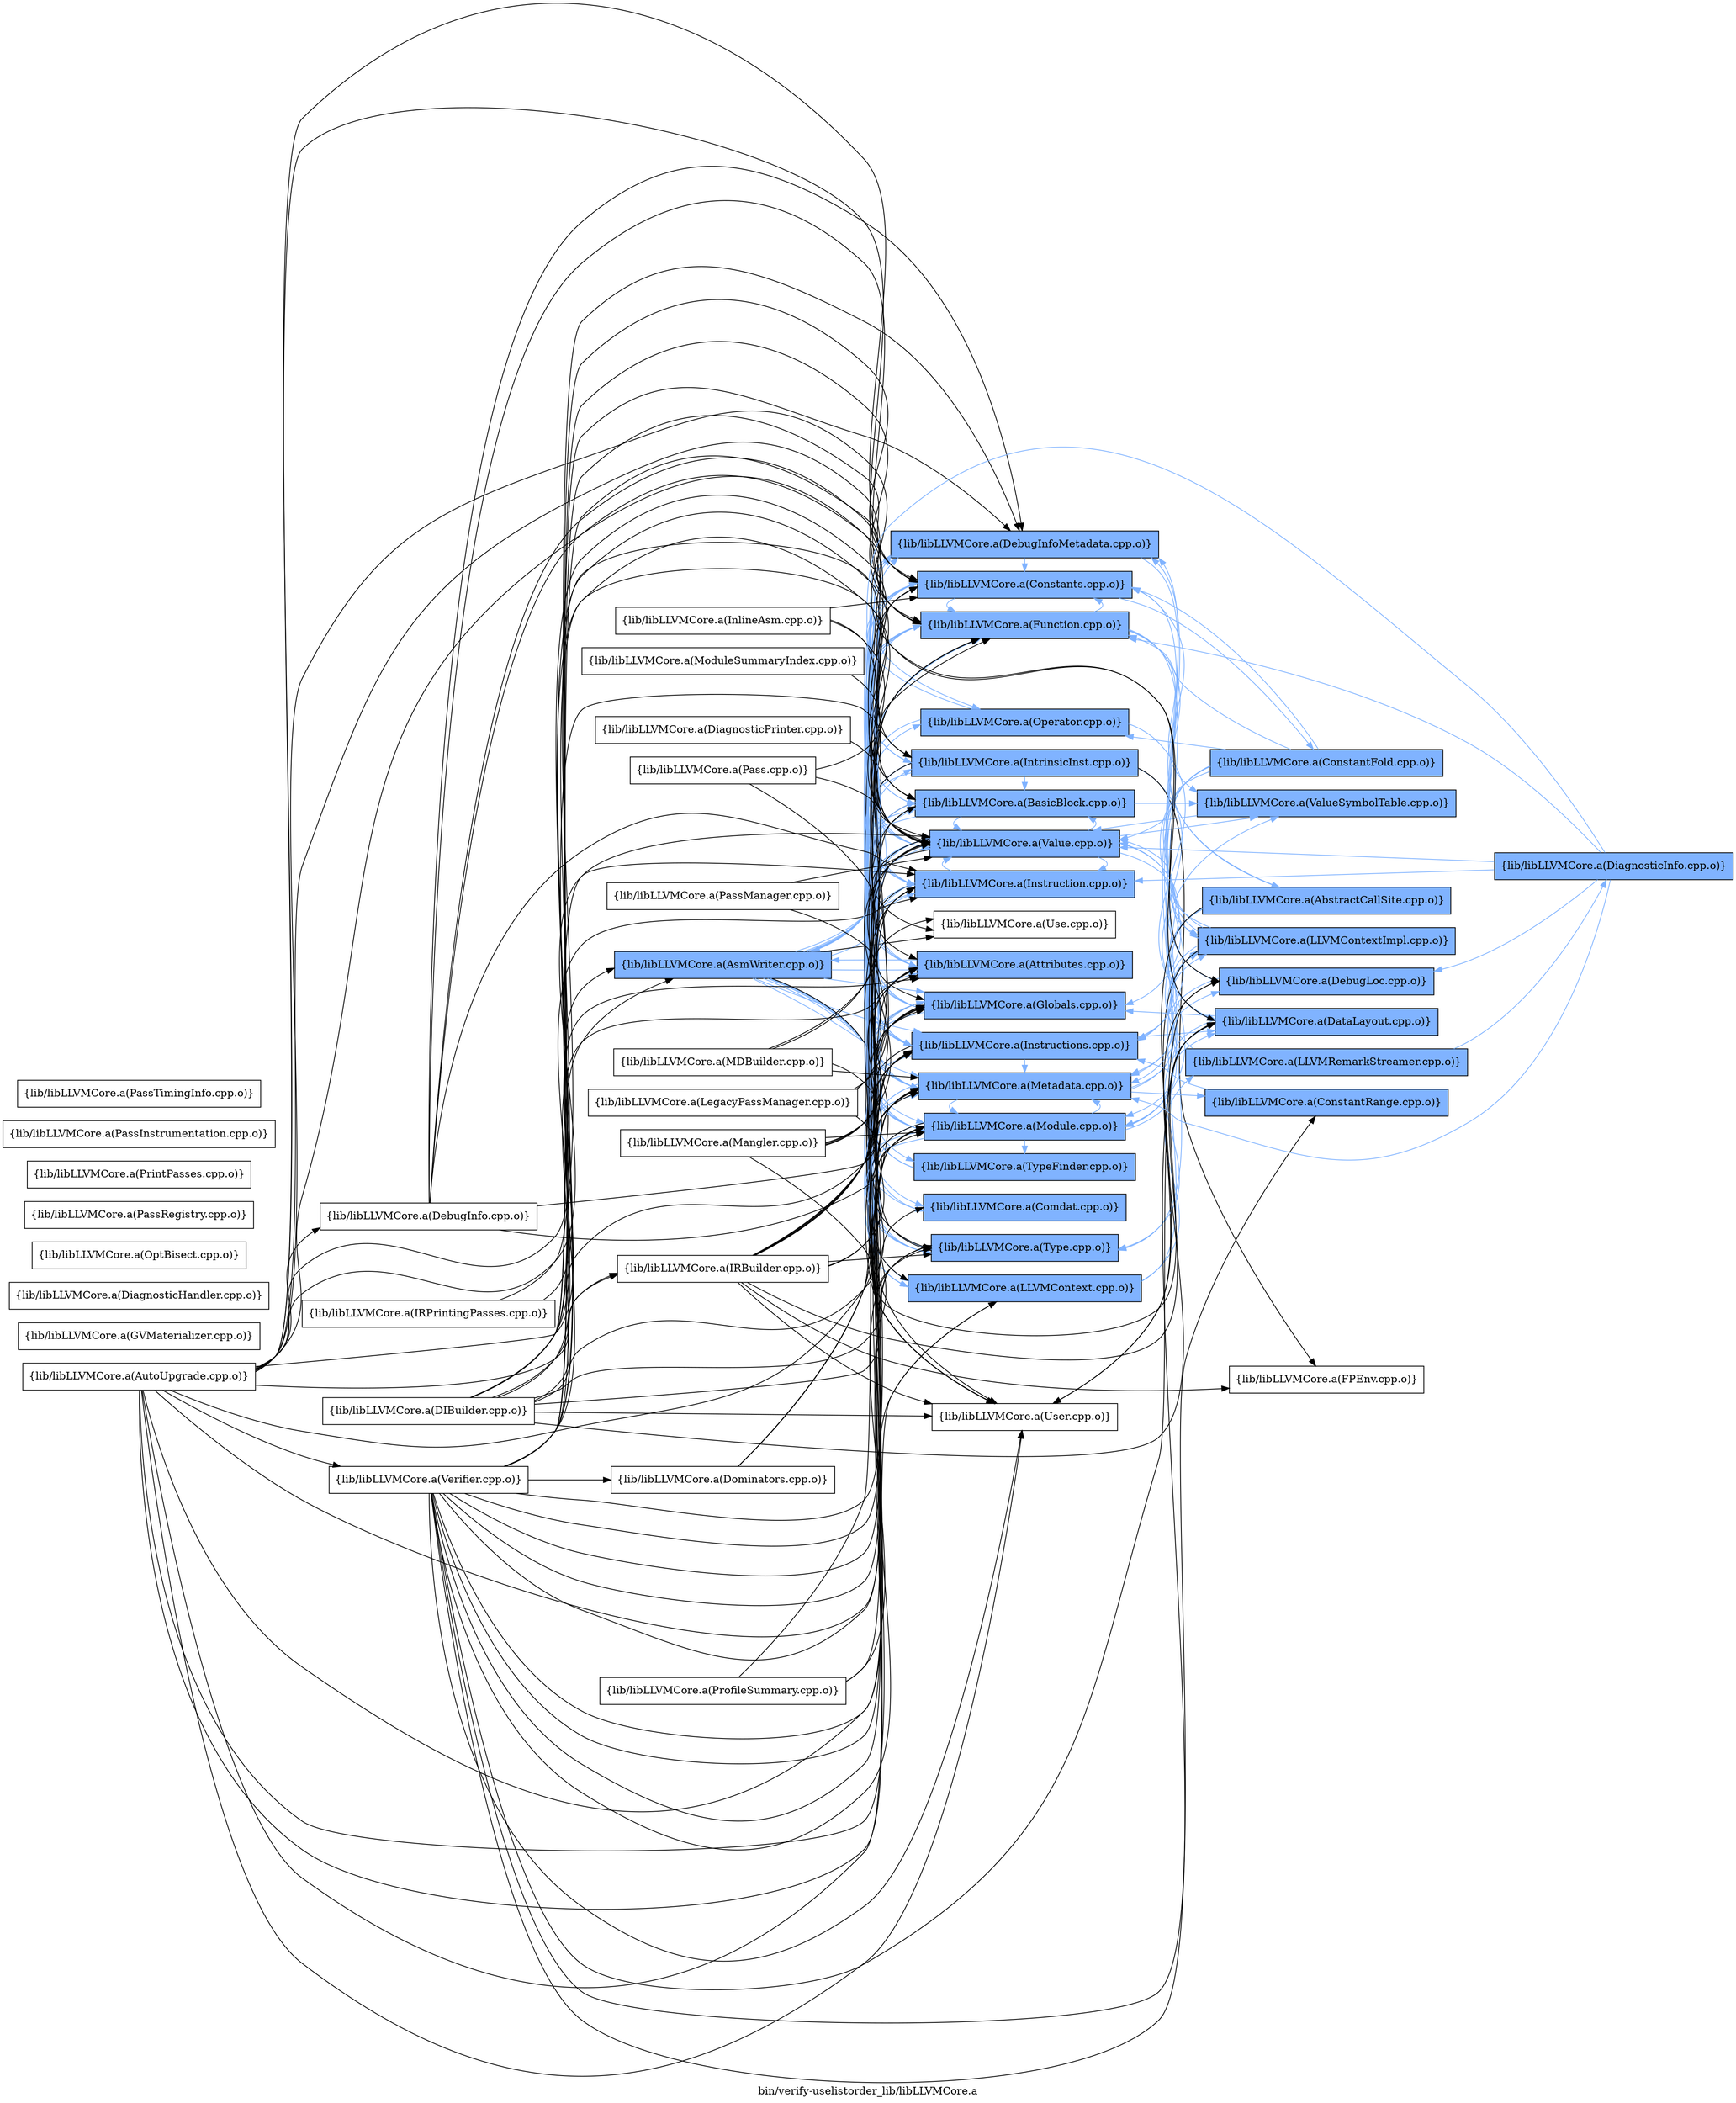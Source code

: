 digraph "bin/verify-uselistorder_lib/libLLVMCore.a" {
	label="bin/verify-uselistorder_lib/libLLVMCore.a";
	rankdir=LR;
	{ rank=same; Node0x55f6c7b2b128;  }
	{ rank=same; Node0x55f6c7b28f68; Node0x55f6c7b295f8; Node0x55f6c7b27ed8; Node0x55f6c7b284c8; Node0x55f6c7b2f638; Node0x55f6c7b28dd8; Node0x55f6c7b285b8; Node0x55f6c7b2d8d8; Node0x55f6c7b2c938; Node0x55f6c7b2e418; Node0x55f6c7b2ec88; Node0x55f6c7b2b3a8; Node0x55f6c7b2c528; Node0x55f6c7b2a098; Node0x55f6c7b28d88; Node0x55f6c7b29558; Node0x55f6c7b27e88; Node0x55f6c7b28608; Node0x55f6c7b283d8;  }
	{ rank=same; Node0x55f6c7b27668; Node0x55f6c7b30948; Node0x55f6c7b2a908; Node0x55f6c7b30b78; Node0x55f6c7b295a8; Node0x55f6c7b304e8; Node0x55f6c7b2a318; Node0x55f6c7b286f8; Node0x55f6c7b2f8b8;  }
	{ rank=same; Node0x55f6c7b2b128;  }
	{ rank=same; Node0x55f6c7b28f68; Node0x55f6c7b295f8; Node0x55f6c7b27ed8; Node0x55f6c7b284c8; Node0x55f6c7b2f638; Node0x55f6c7b28dd8; Node0x55f6c7b285b8; Node0x55f6c7b2d8d8; Node0x55f6c7b2c938; Node0x55f6c7b2e418; Node0x55f6c7b2ec88; Node0x55f6c7b2b3a8; Node0x55f6c7b2c528; Node0x55f6c7b2a098; Node0x55f6c7b28d88; Node0x55f6c7b29558; Node0x55f6c7b27e88; Node0x55f6c7b28608; Node0x55f6c7b283d8;  }
	{ rank=same; Node0x55f6c7b27668; Node0x55f6c7b30948; Node0x55f6c7b2a908; Node0x55f6c7b30b78; Node0x55f6c7b295a8; Node0x55f6c7b304e8; Node0x55f6c7b2a318; Node0x55f6c7b286f8; Node0x55f6c7b2f8b8;  }

	Node0x55f6c7b2b128 [shape=record,shape=box,group=1,style=filled,fillcolor="0.600000 0.5 1",label="{lib/libLLVMCore.a(AsmWriter.cpp.o)}"];
	Node0x55f6c7b2b128 -> Node0x55f6c7b28f68[color="0.600000 0.5 1"];
	Node0x55f6c7b2b128 -> Node0x55f6c7b295f8[color="0.600000 0.5 1"];
	Node0x55f6c7b2b128 -> Node0x55f6c7b27ed8[color="0.600000 0.5 1"];
	Node0x55f6c7b2b128 -> Node0x55f6c7b284c8[color="0.600000 0.5 1"];
	Node0x55f6c7b2b128 -> Node0x55f6c7b2f638[color="0.600000 0.5 1"];
	Node0x55f6c7b2b128 -> Node0x55f6c7b28dd8[color="0.600000 0.5 1"];
	Node0x55f6c7b2b128 -> Node0x55f6c7b285b8[color="0.600000 0.5 1"];
	Node0x55f6c7b2b128 -> Node0x55f6c7b2d8d8[color="0.600000 0.5 1"];
	Node0x55f6c7b2b128 -> Node0x55f6c7b2c938[color="0.600000 0.5 1"];
	Node0x55f6c7b2b128 -> Node0x55f6c7b2e418[color="0.600000 0.5 1"];
	Node0x55f6c7b2b128 -> Node0x55f6c7b2ec88[color="0.600000 0.5 1"];
	Node0x55f6c7b2b128 -> Node0x55f6c7b2b3a8[color="0.600000 0.5 1"];
	Node0x55f6c7b2b128 -> Node0x55f6c7b2c528[color="0.600000 0.5 1"];
	Node0x55f6c7b2b128 -> Node0x55f6c7b2a098[color="0.600000 0.5 1"];
	Node0x55f6c7b2b128 -> Node0x55f6c7b28d88[color="0.600000 0.5 1"];
	Node0x55f6c7b2b128 -> Node0x55f6c7b29558[color="0.600000 0.5 1"];
	Node0x55f6c7b2b128 -> Node0x55f6c7b27e88;
	Node0x55f6c7b2b128 -> Node0x55f6c7b28608;
	Node0x55f6c7b2b128 -> Node0x55f6c7b283d8[color="0.600000 0.5 1"];
	Node0x55f6c7b28dd8 [shape=record,shape=box,group=1,style=filled,fillcolor="0.600000 0.5 1",label="{lib/libLLVMCore.a(Function.cpp.o)}"];
	Node0x55f6c7b28dd8 -> Node0x55f6c7b28f68[color="0.600000 0.5 1"];
	Node0x55f6c7b28dd8 -> Node0x55f6c7b295f8[color="0.600000 0.5 1"];
	Node0x55f6c7b28dd8 -> Node0x55f6c7b284c8[color="0.600000 0.5 1"];
	Node0x55f6c7b28dd8 -> Node0x55f6c7b30b78[color="0.600000 0.5 1"];
	Node0x55f6c7b28dd8 -> Node0x55f6c7b295a8[color="0.600000 0.5 1"];
	Node0x55f6c7b28dd8 -> Node0x55f6c7b2c938[color="0.600000 0.5 1"];
	Node0x55f6c7b28dd8 -> Node0x55f6c7b2e418[color="0.600000 0.5 1"];
	Node0x55f6c7b28dd8 -> Node0x55f6c7b2ec88[color="0.600000 0.5 1"];
	Node0x55f6c7b28dd8 -> Node0x55f6c7b2b3a8[color="0.600000 0.5 1"];
	Node0x55f6c7b28dd8 -> Node0x55f6c7b2c528[color="0.600000 0.5 1"];
	Node0x55f6c7b28dd8 -> Node0x55f6c7b28d88[color="0.600000 0.5 1"];
	Node0x55f6c7b28dd8 -> Node0x55f6c7b28608;
	Node0x55f6c7b28dd8 -> Node0x55f6c7b283d8[color="0.600000 0.5 1"];
	Node0x55f6c7b28dd8 -> Node0x55f6c7b27668[color="0.600000 0.5 1"];
	Node0x55f6c7b285b8 [shape=record,shape=box,group=1,style=filled,fillcolor="0.600000 0.5 1",label="{lib/libLLVMCore.a(Globals.cpp.o)}"];
	Node0x55f6c7b285b8 -> Node0x55f6c7b284c8[color="0.600000 0.5 1"];
	Node0x55f6c7b285b8 -> Node0x55f6c7b28dd8[color="0.600000 0.5 1"];
	Node0x55f6c7b285b8 -> Node0x55f6c7b2b3a8[color="0.600000 0.5 1"];
	Node0x55f6c7b285b8 -> Node0x55f6c7b2c528[color="0.600000 0.5 1"];
	Node0x55f6c7b285b8 -> Node0x55f6c7b28d88[color="0.600000 0.5 1"];
	Node0x55f6c7b285b8 -> Node0x55f6c7b28608;
	Node0x55f6c7b285b8 -> Node0x55f6c7b283d8[color="0.600000 0.5 1"];
	Node0x55f6c7b2ec88 [shape=record,shape=box,group=1,style=filled,fillcolor="0.600000 0.5 1",label="{lib/libLLVMCore.a(LLVMContext.cpp.o)}"];
	Node0x55f6c7b2ec88 -> Node0x55f6c7b2a908[color="0.600000 0.5 1"];
	Node0x55f6c7b2ec88 -> Node0x55f6c7b2a318[color="0.600000 0.5 1"];
	Node0x55f6c7b2c528 [shape=record,shape=box,group=1,style=filled,fillcolor="0.600000 0.5 1",label="{lib/libLLVMCore.a(Module.cpp.o)}"];
	Node0x55f6c7b2c528 -> Node0x55f6c7b27ed8[color="0.600000 0.5 1"];
	Node0x55f6c7b2c528 -> Node0x55f6c7b284c8[color="0.600000 0.5 1"];
	Node0x55f6c7b2c528 -> Node0x55f6c7b30b78[color="0.600000 0.5 1"];
	Node0x55f6c7b2c528 -> Node0x55f6c7b28dd8[color="0.600000 0.5 1"];
	Node0x55f6c7b2c528 -> Node0x55f6c7b285b8[color="0.600000 0.5 1"];
	Node0x55f6c7b2c528 -> Node0x55f6c7b2ec88[color="0.600000 0.5 1"];
	Node0x55f6c7b2c528 -> Node0x55f6c7b2b3a8[color="0.600000 0.5 1"];
	Node0x55f6c7b2c528 -> Node0x55f6c7b28d88[color="0.600000 0.5 1"];
	Node0x55f6c7b2c528 -> Node0x55f6c7b29558[color="0.600000 0.5 1"];
	Node0x55f6c7b2c528 -> Node0x55f6c7b28608;
	Node0x55f6c7b2c528 -> Node0x55f6c7b283d8[color="0.600000 0.5 1"];
	Node0x55f6c7b2c528 -> Node0x55f6c7b27668[color="0.600000 0.5 1"];
	Node0x55f6c7b27e88 [shape=record,shape=box,group=0,label="{lib/libLLVMCore.a(Use.cpp.o)}"];
	Node0x55f6c7b283d8 [shape=record,shape=box,group=1,style=filled,fillcolor="0.600000 0.5 1",label="{lib/libLLVMCore.a(Value.cpp.o)}"];
	Node0x55f6c7b283d8 -> Node0x55f6c7b28f68[color="0.600000 0.5 1"];
	Node0x55f6c7b283d8 -> Node0x55f6c7b295f8[color="0.600000 0.5 1"];
	Node0x55f6c7b283d8 -> Node0x55f6c7b284c8[color="0.600000 0.5 1"];
	Node0x55f6c7b283d8 -> Node0x55f6c7b30b78[color="0.600000 0.5 1"];
	Node0x55f6c7b283d8 -> Node0x55f6c7b28dd8[color="0.600000 0.5 1"];
	Node0x55f6c7b283d8 -> Node0x55f6c7b285b8[color="0.600000 0.5 1"];
	Node0x55f6c7b283d8 -> Node0x55f6c7b2d8d8[color="0.600000 0.5 1"];
	Node0x55f6c7b283d8 -> Node0x55f6c7b2c938[color="0.600000 0.5 1"];
	Node0x55f6c7b283d8 -> Node0x55f6c7b2ec88[color="0.600000 0.5 1"];
	Node0x55f6c7b283d8 -> Node0x55f6c7b2a908[color="0.600000 0.5 1"];
	Node0x55f6c7b283d8 -> Node0x55f6c7b2b3a8[color="0.600000 0.5 1"];
	Node0x55f6c7b283d8 -> Node0x55f6c7b28d88[color="0.600000 0.5 1"];
	Node0x55f6c7b283d8 -> Node0x55f6c7b27e88;
	Node0x55f6c7b283d8 -> Node0x55f6c7b28608;
	Node0x55f6c7b283d8 -> Node0x55f6c7b27668[color="0.600000 0.5 1"];
	Node0x55f6c7b2c028 [shape=record,shape=box,group=0,label="{lib/libLLVMCore.a(Verifier.cpp.o)}"];
	Node0x55f6c7b2c028 -> Node0x55f6c7b2b128;
	Node0x55f6c7b2c028 -> Node0x55f6c7b28f68;
	Node0x55f6c7b2c028 -> Node0x55f6c7b295f8;
	Node0x55f6c7b2c028 -> Node0x55f6c7b27ed8;
	Node0x55f6c7b2c028 -> Node0x55f6c7b286f8;
	Node0x55f6c7b2c028 -> Node0x55f6c7b284c8;
	Node0x55f6c7b2c028 -> Node0x55f6c7b30b78;
	Node0x55f6c7b2c028 -> Node0x55f6c7b2f638;
	Node0x55f6c7b2c028 -> Node0x55f6c7b2f8b8;
	Node0x55f6c7b2c028 -> Node0x55f6c7b28dd8;
	Node0x55f6c7b2c028 -> Node0x55f6c7b285b8;
	Node0x55f6c7b2c028 -> Node0x55f6c7b2d8d8;
	Node0x55f6c7b2c028 -> Node0x55f6c7b2c938;
	Node0x55f6c7b2c028 -> Node0x55f6c7b2e418;
	Node0x55f6c7b2c028 -> Node0x55f6c7b2ec88;
	Node0x55f6c7b2c028 -> Node0x55f6c7b2b3a8;
	Node0x55f6c7b2c028 -> Node0x55f6c7b2c528;
	Node0x55f6c7b2c028 -> Node0x55f6c7b28d88;
	Node0x55f6c7b2c028 -> Node0x55f6c7b28608;
	Node0x55f6c7b2c028 -> Node0x55f6c7b283d8;
	Node0x55f6c7b2c028 -> Node0x55f6c7b2d0b8;
	Node0x55f6c7b2b3a8 [shape=record,shape=box,group=1,style=filled,fillcolor="0.600000 0.5 1",label="{lib/libLLVMCore.a(Metadata.cpp.o)}"];
	Node0x55f6c7b2b3a8 -> Node0x55f6c7b286f8[color="0.600000 0.5 1"];
	Node0x55f6c7b2b3a8 -> Node0x55f6c7b284c8[color="0.600000 0.5 1"];
	Node0x55f6c7b2b3a8 -> Node0x55f6c7b2f638[color="0.600000 0.5 1"];
	Node0x55f6c7b2b3a8 -> Node0x55f6c7b2f8b8[color="0.600000 0.5 1"];
	Node0x55f6c7b2b3a8 -> Node0x55f6c7b2ec88[color="0.600000 0.5 1"];
	Node0x55f6c7b2b3a8 -> Node0x55f6c7b2a908[color="0.600000 0.5 1"];
	Node0x55f6c7b2b3a8 -> Node0x55f6c7b2c528[color="0.600000 0.5 1"];
	Node0x55f6c7b2b3a8 -> Node0x55f6c7b28d88[color="0.600000 0.5 1"];
	Node0x55f6c7b2b3a8 -> Node0x55f6c7b283d8[color="0.600000 0.5 1"];
	Node0x55f6c7b28d88 [shape=record,shape=box,group=1,style=filled,fillcolor="0.600000 0.5 1",label="{lib/libLLVMCore.a(Type.cpp.o)}"];
	Node0x55f6c7b28d88 -> Node0x55f6c7b284c8[color="0.600000 0.5 1"];
	Node0x55f6c7b28f68 [shape=record,shape=box,group=1,style=filled,fillcolor="0.600000 0.5 1",label="{lib/libLLVMCore.a(Attributes.cpp.o)}"];
	Node0x55f6c7b28f68 -> Node0x55f6c7b2b128[color="0.600000 0.5 1"];
	Node0x55f6c7b28f68 -> Node0x55f6c7b28dd8[color="0.600000 0.5 1"];
	Node0x55f6c7b28c98 [shape=record,shape=box,group=0,label="{lib/libLLVMCore.a(AutoUpgrade.cpp.o)}"];
	Node0x55f6c7b28c98 -> Node0x55f6c7b28f68;
	Node0x55f6c7b28c98 -> Node0x55f6c7b295f8;
	Node0x55f6c7b28c98 -> Node0x55f6c7b284c8;
	Node0x55f6c7b28c98 -> Node0x55f6c7b30b78;
	Node0x55f6c7b28c98 -> Node0x55f6c7b30d58;
	Node0x55f6c7b28c98 -> Node0x55f6c7b28dd8;
	Node0x55f6c7b28c98 -> Node0x55f6c7b285b8;
	Node0x55f6c7b28c98 -> Node0x55f6c7b28388;
	Node0x55f6c7b28c98 -> Node0x55f6c7b2d8d8;
	Node0x55f6c7b28c98 -> Node0x55f6c7b2c938;
	Node0x55f6c7b28c98 -> Node0x55f6c7b2e418;
	Node0x55f6c7b28c98 -> Node0x55f6c7b2ec88;
	Node0x55f6c7b28c98 -> Node0x55f6c7b2b3a8;
	Node0x55f6c7b28c98 -> Node0x55f6c7b2c528;
	Node0x55f6c7b28c98 -> Node0x55f6c7b28d88;
	Node0x55f6c7b28c98 -> Node0x55f6c7b28608;
	Node0x55f6c7b28c98 -> Node0x55f6c7b283d8;
	Node0x55f6c7b28c98 -> Node0x55f6c7b2c028;
	Node0x55f6c7b295f8 [shape=record,shape=box,group=1,style=filled,fillcolor="0.600000 0.5 1",label="{lib/libLLVMCore.a(BasicBlock.cpp.o)}"];
	Node0x55f6c7b295f8 -> Node0x55f6c7b284c8[color="0.600000 0.5 1"];
	Node0x55f6c7b295f8 -> Node0x55f6c7b2d8d8[color="0.600000 0.5 1"];
	Node0x55f6c7b295f8 -> Node0x55f6c7b2b3a8[color="0.600000 0.5 1"];
	Node0x55f6c7b295f8 -> Node0x55f6c7b28d88[color="0.600000 0.5 1"];
	Node0x55f6c7b295f8 -> Node0x55f6c7b28608;
	Node0x55f6c7b295f8 -> Node0x55f6c7b283d8[color="0.600000 0.5 1"];
	Node0x55f6c7b295f8 -> Node0x55f6c7b27668[color="0.600000 0.5 1"];
	Node0x55f6c7b286f8 [shape=record,shape=box,group=1,style=filled,fillcolor="0.600000 0.5 1",label="{lib/libLLVMCore.a(ConstantRange.cpp.o)}"];
	Node0x55f6c7b286f8 -> Node0x55f6c7b2c938[color="0.600000 0.5 1"];
	Node0x55f6c7b284c8 [shape=record,shape=box,group=1,style=filled,fillcolor="0.600000 0.5 1",label="{lib/libLLVMCore.a(Constants.cpp.o)}"];
	Node0x55f6c7b284c8 -> Node0x55f6c7b30948[color="0.600000 0.5 1"];
	Node0x55f6c7b284c8 -> Node0x55f6c7b28dd8[color="0.600000 0.5 1"];
	Node0x55f6c7b284c8 -> Node0x55f6c7b285b8[color="0.600000 0.5 1"];
	Node0x55f6c7b284c8 -> Node0x55f6c7b2d8d8[color="0.600000 0.5 1"];
	Node0x55f6c7b284c8 -> Node0x55f6c7b2c938[color="0.600000 0.5 1"];
	Node0x55f6c7b284c8 -> Node0x55f6c7b2a098[color="0.600000 0.5 1"];
	Node0x55f6c7b284c8 -> Node0x55f6c7b28d88[color="0.600000 0.5 1"];
	Node0x55f6c7b284c8 -> Node0x55f6c7b28608;
	Node0x55f6c7b284c8 -> Node0x55f6c7b283d8[color="0.600000 0.5 1"];
	Node0x55f6c7b30b78 [shape=record,shape=box,group=1,style=filled,fillcolor="0.600000 0.5 1",label="{lib/libLLVMCore.a(DataLayout.cpp.o)}"];
	Node0x55f6c7b30b78 -> Node0x55f6c7b285b8[color="0.600000 0.5 1"];
	Node0x55f6c7b30b78 -> Node0x55f6c7b2c528[color="0.600000 0.5 1"];
	Node0x55f6c7b30b78 -> Node0x55f6c7b28d88[color="0.600000 0.5 1"];
	Node0x55f6c7b2f638 [shape=record,shape=box,group=1,style=filled,fillcolor="0.600000 0.5 1",label="{lib/libLLVMCore.a(DebugInfoMetadata.cpp.o)}"];
	Node0x55f6c7b2f638 -> Node0x55f6c7b284c8[color="0.600000 0.5 1"];
	Node0x55f6c7b2f638 -> Node0x55f6c7b2ec88[color="0.600000 0.5 1"];
	Node0x55f6c7b2f638 -> Node0x55f6c7b2a908[color="0.600000 0.5 1"];
	Node0x55f6c7b2f638 -> Node0x55f6c7b2b3a8[color="0.600000 0.5 1"];
	Node0x55f6c7b2f638 -> Node0x55f6c7b28d88[color="0.600000 0.5 1"];
	Node0x55f6c7b2d1a8 [shape=record,shape=box,group=0,label="{lib/libLLVMCore.a(InlineAsm.cpp.o)}"];
	Node0x55f6c7b2d1a8 -> Node0x55f6c7b284c8;
	Node0x55f6c7b2d1a8 -> Node0x55f6c7b28d88;
	Node0x55f6c7b2d1a8 -> Node0x55f6c7b283d8;
	Node0x55f6c7b2d8d8 [shape=record,shape=box,group=1,style=filled,fillcolor="0.600000 0.5 1",label="{lib/libLLVMCore.a(Instruction.cpp.o)}"];
	Node0x55f6c7b2d8d8 -> Node0x55f6c7b28f68[color="0.600000 0.5 1"];
	Node0x55f6c7b2d8d8 -> Node0x55f6c7b295f8[color="0.600000 0.5 1"];
	Node0x55f6c7b2d8d8 -> Node0x55f6c7b284c8[color="0.600000 0.5 1"];
	Node0x55f6c7b2d8d8 -> Node0x55f6c7b2c938[color="0.600000 0.5 1"];
	Node0x55f6c7b2d8d8 -> Node0x55f6c7b2b3a8[color="0.600000 0.5 1"];
	Node0x55f6c7b2d8d8 -> Node0x55f6c7b28608;
	Node0x55f6c7b2d8d8 -> Node0x55f6c7b283d8[color="0.600000 0.5 1"];
	Node0x55f6c7b2c938 [shape=record,shape=box,group=1,style=filled,fillcolor="0.600000 0.5 1",label="{lib/libLLVMCore.a(Instructions.cpp.o)}"];
	Node0x55f6c7b2c938 -> Node0x55f6c7b28f68[color="0.600000 0.5 1"];
	Node0x55f6c7b2c938 -> Node0x55f6c7b295f8[color="0.600000 0.5 1"];
	Node0x55f6c7b2c938 -> Node0x55f6c7b284c8[color="0.600000 0.5 1"];
	Node0x55f6c7b2c938 -> Node0x55f6c7b30b78[color="0.600000 0.5 1"];
	Node0x55f6c7b2c938 -> Node0x55f6c7b28dd8[color="0.600000 0.5 1"];
	Node0x55f6c7b2c938 -> Node0x55f6c7b2d8d8[color="0.600000 0.5 1"];
	Node0x55f6c7b2c938 -> Node0x55f6c7b2a908[color="0.600000 0.5 1"];
	Node0x55f6c7b2c938 -> Node0x55f6c7b2b3a8[color="0.600000 0.5 1"];
	Node0x55f6c7b2c938 -> Node0x55f6c7b2c528[color="0.600000 0.5 1"];
	Node0x55f6c7b2c938 -> Node0x55f6c7b28d88[color="0.600000 0.5 1"];
	Node0x55f6c7b2c938 -> Node0x55f6c7b28608;
	Node0x55f6c7b2c938 -> Node0x55f6c7b283d8[color="0.600000 0.5 1"];
	Node0x55f6c7b2a368 [shape=record,shape=box,group=0,label="{lib/libLLVMCore.a(ModuleSummaryIndex.cpp.o)}"];
	Node0x55f6c7b2a368 -> Node0x55f6c7b283d8;
	Node0x55f6c7b28608 [shape=record,shape=box,group=0,label="{lib/libLLVMCore.a(User.cpp.o)}"];
	Node0x55f6c7b28608 -> Node0x55f6c7b27e88;
	Node0x55f6c7b30d58 [shape=record,shape=box,group=0,label="{lib/libLLVMCore.a(DebugInfo.cpp.o)}"];
	Node0x55f6c7b30d58 -> Node0x55f6c7b2f638;
	Node0x55f6c7b30d58 -> Node0x55f6c7b2f8b8;
	Node0x55f6c7b30d58 -> Node0x55f6c7b28dd8;
	Node0x55f6c7b30d58 -> Node0x55f6c7b2d8d8;
	Node0x55f6c7b30d58 -> Node0x55f6c7b2b3a8;
	Node0x55f6c7b30d58 -> Node0x55f6c7b2c528;
	Node0x55f6c7b30d58 -> Node0x55f6c7b283d8;
	Node0x55f6c7b2f8b8 [shape=record,shape=box,group=1,style=filled,fillcolor="0.600000 0.5 1",label="{lib/libLLVMCore.a(DebugLoc.cpp.o)}"];
	Node0x55f6c7b2f8b8 -> Node0x55f6c7b2f638[color="0.600000 0.5 1"];
	Node0x55f6c7b2f8b8 -> Node0x55f6c7b2b3a8[color="0.600000 0.5 1"];
	Node0x55f6c7b27d98 [shape=record,shape=box,group=0,label="{lib/libLLVMCore.a(GVMaterializer.cpp.o)}"];
	Node0x55f6c7b2e418 [shape=record,shape=box,group=1,style=filled,fillcolor="0.600000 0.5 1",label="{lib/libLLVMCore.a(IntrinsicInst.cpp.o)}"];
	Node0x55f6c7b2e418 -> Node0x55f6c7b295f8[color="0.600000 0.5 1"];
	Node0x55f6c7b2e418 -> Node0x55f6c7b284c8[color="0.600000 0.5 1"];
	Node0x55f6c7b2e418 -> Node0x55f6c7b30b78[color="0.600000 0.5 1"];
	Node0x55f6c7b2e418 -> Node0x55f6c7b2f638[color="0.600000 0.5 1"];
	Node0x55f6c7b2e418 -> Node0x55f6c7b304e8;
	Node0x55f6c7b2e418 -> Node0x55f6c7b2d8d8[color="0.600000 0.5 1"];
	Node0x55f6c7b2e418 -> Node0x55f6c7b2c938[color="0.600000 0.5 1"];
	Node0x55f6c7b2e418 -> Node0x55f6c7b2b3a8[color="0.600000 0.5 1"];
	Node0x55f6c7b2e418 -> Node0x55f6c7b2c528[color="0.600000 0.5 1"];
	Node0x55f6c7b2e418 -> Node0x55f6c7b28d88[color="0.600000 0.5 1"];
	Node0x55f6c7b2e418 -> Node0x55f6c7b28608;
	Node0x55f6c7b2e418 -> Node0x55f6c7b283d8[color="0.600000 0.5 1"];
	Node0x55f6c7b27ed8 [shape=record,shape=box,group=1,style=filled,fillcolor="0.600000 0.5 1",label="{lib/libLLVMCore.a(Comdat.cpp.o)}"];
	Node0x55f6c7b27ed8 -> Node0x55f6c7b2c528[color="0.600000 0.5 1"];
	Node0x55f6c7b2a098 [shape=record,shape=box,group=1,style=filled,fillcolor="0.600000 0.5 1",label="{lib/libLLVMCore.a(Operator.cpp.o)}"];
	Node0x55f6c7b2a098 -> Node0x55f6c7b284c8[color="0.600000 0.5 1"];
	Node0x55f6c7b2a098 -> Node0x55f6c7b30b78[color="0.600000 0.5 1"];
	Node0x55f6c7b2a098 -> Node0x55f6c7b28d88[color="0.600000 0.5 1"];
	Node0x55f6c7b29558 [shape=record,shape=box,group=1,style=filled,fillcolor="0.600000 0.5 1",label="{lib/libLLVMCore.a(TypeFinder.cpp.o)}"];
	Node0x55f6c7b29558 -> Node0x55f6c7b28dd8[color="0.600000 0.5 1"];
	Node0x55f6c7b29558 -> Node0x55f6c7b285b8[color="0.600000 0.5 1"];
	Node0x55f6c7b29558 -> Node0x55f6c7b2b3a8[color="0.600000 0.5 1"];
	Node0x55f6c7b28388 [shape=record,shape=box,group=0,label="{lib/libLLVMCore.a(IRBuilder.cpp.o)}"];
	Node0x55f6c7b28388 -> Node0x55f6c7b28f68;
	Node0x55f6c7b28388 -> Node0x55f6c7b295f8;
	Node0x55f6c7b28388 -> Node0x55f6c7b284c8;
	Node0x55f6c7b28388 -> Node0x55f6c7b30b78;
	Node0x55f6c7b28388 -> Node0x55f6c7b28dd8;
	Node0x55f6c7b28388 -> Node0x55f6c7b285b8;
	Node0x55f6c7b28388 -> Node0x55f6c7b304e8;
	Node0x55f6c7b28388 -> Node0x55f6c7b2d8d8;
	Node0x55f6c7b28388 -> Node0x55f6c7b2c938;
	Node0x55f6c7b28388 -> Node0x55f6c7b2b3a8;
	Node0x55f6c7b28388 -> Node0x55f6c7b28d88;
	Node0x55f6c7b28388 -> Node0x55f6c7b28608;
	Node0x55f6c7b28388 -> Node0x55f6c7b283d8;
	Node0x55f6c7b27668 [shape=record,shape=box,group=1,style=filled,fillcolor="0.600000 0.5 1",label="{lib/libLLVMCore.a(ValueSymbolTable.cpp.o)}"];
	Node0x55f6c7b27668 -> Node0x55f6c7b283d8[color="0.600000 0.5 1"];
	Node0x55f6c7b30948 [shape=record,shape=box,group=1,style=filled,fillcolor="0.600000 0.5 1",label="{lib/libLLVMCore.a(ConstantFold.cpp.o)}"];
	Node0x55f6c7b30948 -> Node0x55f6c7b284c8[color="0.600000 0.5 1"];
	Node0x55f6c7b30948 -> Node0x55f6c7b28dd8[color="0.600000 0.5 1"];
	Node0x55f6c7b30948 -> Node0x55f6c7b285b8[color="0.600000 0.5 1"];
	Node0x55f6c7b30948 -> Node0x55f6c7b2c938[color="0.600000 0.5 1"];
	Node0x55f6c7b30948 -> Node0x55f6c7b2c528[color="0.600000 0.5 1"];
	Node0x55f6c7b30948 -> Node0x55f6c7b2a098[color="0.600000 0.5 1"];
	Node0x55f6c7b30948 -> Node0x55f6c7b28d88[color="0.600000 0.5 1"];
	Node0x55f6c7b30948 -> Node0x55f6c7b283d8[color="0.600000 0.5 1"];
	Node0x55f6c7b2f278 [shape=record,shape=box,group=0,label="{lib/libLLVMCore.a(DIBuilder.cpp.o)}"];
	Node0x55f6c7b2f278 -> Node0x55f6c7b28f68;
	Node0x55f6c7b2f278 -> Node0x55f6c7b295f8;
	Node0x55f6c7b2f278 -> Node0x55f6c7b284c8;
	Node0x55f6c7b2f278 -> Node0x55f6c7b2f638;
	Node0x55f6c7b2f278 -> Node0x55f6c7b2f8b8;
	Node0x55f6c7b2f278 -> Node0x55f6c7b28dd8;
	Node0x55f6c7b2f278 -> Node0x55f6c7b28388;
	Node0x55f6c7b2f278 -> Node0x55f6c7b2d8d8;
	Node0x55f6c7b2f278 -> Node0x55f6c7b2c938;
	Node0x55f6c7b2f278 -> Node0x55f6c7b2b3a8;
	Node0x55f6c7b2f278 -> Node0x55f6c7b2c528;
	Node0x55f6c7b2f278 -> Node0x55f6c7b28d88;
	Node0x55f6c7b2f278 -> Node0x55f6c7b28608;
	Node0x55f6c7b2f278 -> Node0x55f6c7b283d8;
	Node0x55f6c7b2a908 [shape=record,shape=box,group=1,style=filled,fillcolor="0.600000 0.5 1",label="{lib/libLLVMCore.a(LLVMContextImpl.cpp.o)}"];
	Node0x55f6c7b2a908 -> Node0x55f6c7b284c8[color="0.600000 0.5 1"];
	Node0x55f6c7b2a908 -> Node0x55f6c7b2f638[color="0.600000 0.5 1"];
	Node0x55f6c7b2a908 -> Node0x55f6c7b2b3a8[color="0.600000 0.5 1"];
	Node0x55f6c7b2a908 -> Node0x55f6c7b2c528[color="0.600000 0.5 1"];
	Node0x55f6c7b2a908 -> Node0x55f6c7b28608;
	Node0x55f6c7b2a908 -> Node0x55f6c7b283d8[color="0.600000 0.5 1"];
	Node0x55f6c7b290a8 [shape=record,shape=box,group=1,style=filled,fillcolor="0.600000 0.5 1",label="{lib/libLLVMCore.a(DiagnosticInfo.cpp.o)}"];
	Node0x55f6c7b290a8 -> Node0x55f6c7b2b128[color="0.600000 0.5 1"];
	Node0x55f6c7b290a8 -> Node0x55f6c7b2f8b8[color="0.600000 0.5 1"];
	Node0x55f6c7b290a8 -> Node0x55f6c7b28dd8[color="0.600000 0.5 1"];
	Node0x55f6c7b290a8 -> Node0x55f6c7b2d8d8[color="0.600000 0.5 1"];
	Node0x55f6c7b290a8 -> Node0x55f6c7b2b3a8[color="0.600000 0.5 1"];
	Node0x55f6c7b290a8 -> Node0x55f6c7b283d8[color="0.600000 0.5 1"];
	Node0x55f6c7b295a8 [shape=record,shape=box,group=1,style=filled,fillcolor="0.600000 0.5 1",label="{lib/libLLVMCore.a(AbstractCallSite.cpp.o)}"];
	Node0x55f6c7b295a8 -> Node0x55f6c7b284c8[color="0.600000 0.5 1"];
	Node0x55f6c7b295a8 -> Node0x55f6c7b2c938[color="0.600000 0.5 1"];
	Node0x55f6c7b295a8 -> Node0x55f6c7b2b3a8[color="0.600000 0.5 1"];
	Node0x55f6c7b295a8 -> Node0x55f6c7b28608;
	Node0x55f6c7b304e8 [shape=record,shape=box,group=0,label="{lib/libLLVMCore.a(FPEnv.cpp.o)}"];
	Node0x55f6c7b2a318 [shape=record,shape=box,group=1,style=filled,fillcolor="0.600000 0.5 1",label="{lib/libLLVMCore.a(LLVMRemarkStreamer.cpp.o)}"];
	Node0x55f6c7b2a318 -> Node0x55f6c7b290a8[color="0.600000 0.5 1"];
	Node0x55f6c7b2a318 -> Node0x55f6c7b283d8[color="0.600000 0.5 1"];
	Node0x55f6c7b2e008 [shape=record,shape=box,group=0,label="{lib/libLLVMCore.a(DiagnosticPrinter.cpp.o)}"];
	Node0x55f6c7b2e008 -> Node0x55f6c7b283d8;
	Node0x55f6c7b2a188 [shape=record,shape=box,group=0,label="{lib/libLLVMCore.a(DiagnosticHandler.cpp.o)}"];
	Node0x55f6c7b2c438 [shape=record,shape=box,group=0,label="{lib/libLLVMCore.a(MDBuilder.cpp.o)}"];
	Node0x55f6c7b2c438 -> Node0x55f6c7b284c8;
	Node0x55f6c7b2c438 -> Node0x55f6c7b2b3a8;
	Node0x55f6c7b2c438 -> Node0x55f6c7b28d88;
	Node0x55f6c7b2c438 -> Node0x55f6c7b283d8;
	Node0x55f6c7b2a9a8 [shape=record,shape=box,group=0,label="{lib/libLLVMCore.a(OptBisect.cpp.o)}"];
	Node0x55f6c7b292d8 [shape=record,shape=box,group=0,label="{lib/libLLVMCore.a(ProfileSummary.cpp.o)}"];
	Node0x55f6c7b292d8 -> Node0x55f6c7b284c8;
	Node0x55f6c7b292d8 -> Node0x55f6c7b2b3a8;
	Node0x55f6c7b292d8 -> Node0x55f6c7b28d88;
	Node0x55f6c7b2d0b8 [shape=record,shape=box,group=0,label="{lib/libLLVMCore.a(Dominators.cpp.o)}"];
	Node0x55f6c7b2d0b8 -> Node0x55f6c7b295f8;
	Node0x55f6c7b2d0b8 -> Node0x55f6c7b2d8d8;
	Node0x55f6c7b2d0b8 -> Node0x55f6c7b283d8;
	Node0x55f6c7b2c258 [shape=record,shape=box,group=0,label="{lib/libLLVMCore.a(PassRegistry.cpp.o)}"];
	Node0x55f6c7b2b2b8 [shape=record,shape=box,group=0,label="{lib/libLLVMCore.a(Pass.cpp.o)}"];
	Node0x55f6c7b2b2b8 -> Node0x55f6c7b28f68;
	Node0x55f6c7b2b2b8 -> Node0x55f6c7b28dd8;
	Node0x55f6c7b2b2b8 -> Node0x55f6c7b283d8;
	Node0x55f6c7b2aae8 [shape=record,shape=box,group=0,label="{lib/libLLVMCore.a(IRPrintingPasses.cpp.o)}"];
	Node0x55f6c7b2aae8 -> Node0x55f6c7b2b128;
	Node0x55f6c7b2aae8 -> Node0x55f6c7b283d8;
	Node0x55f6c7b2ae08 [shape=record,shape=box,group=0,label="{lib/libLLVMCore.a(PrintPasses.cpp.o)}"];
	Node0x55f6c7b2a688 [shape=record,shape=box,group=0,label="{lib/libLLVMCore.a(PassManager.cpp.o)}"];
	Node0x55f6c7b2a688 -> Node0x55f6c7b285b8;
	Node0x55f6c7b2a688 -> Node0x55f6c7b283d8;
	Node0x55f6c7b2ecd8 [shape=record,shape=box,group=0,label="{lib/libLLVMCore.a(PassInstrumentation.cpp.o)}"];
	Node0x55f6c7b2e058 [shape=record,shape=box,group=0,label="{lib/libLLVMCore.a(LegacyPassManager.cpp.o)}"];
	Node0x55f6c7b2e058 -> Node0x55f6c7b28dd8;
	Node0x55f6c7b2e058 -> Node0x55f6c7b285b8;
	Node0x55f6c7b2e058 -> Node0x55f6c7b2ec88;
	Node0x55f6c7b2e058 -> Node0x55f6c7b283d8;
	Node0x55f6c7b2dc98 [shape=record,shape=box,group=0,label="{lib/libLLVMCore.a(PassTimingInfo.cpp.o)}"];
	Node0x55f6c7b29cd8 [shape=record,shape=box,group=0,label="{lib/libLLVMCore.a(Mangler.cpp.o)}"];
	Node0x55f6c7b29cd8 -> Node0x55f6c7b28f68;
	Node0x55f6c7b29cd8 -> Node0x55f6c7b30b78;
	Node0x55f6c7b29cd8 -> Node0x55f6c7b28dd8;
	Node0x55f6c7b29cd8 -> Node0x55f6c7b285b8;
	Node0x55f6c7b29cd8 -> Node0x55f6c7b2c528;
	Node0x55f6c7b29cd8 -> Node0x55f6c7b283d8;
}
